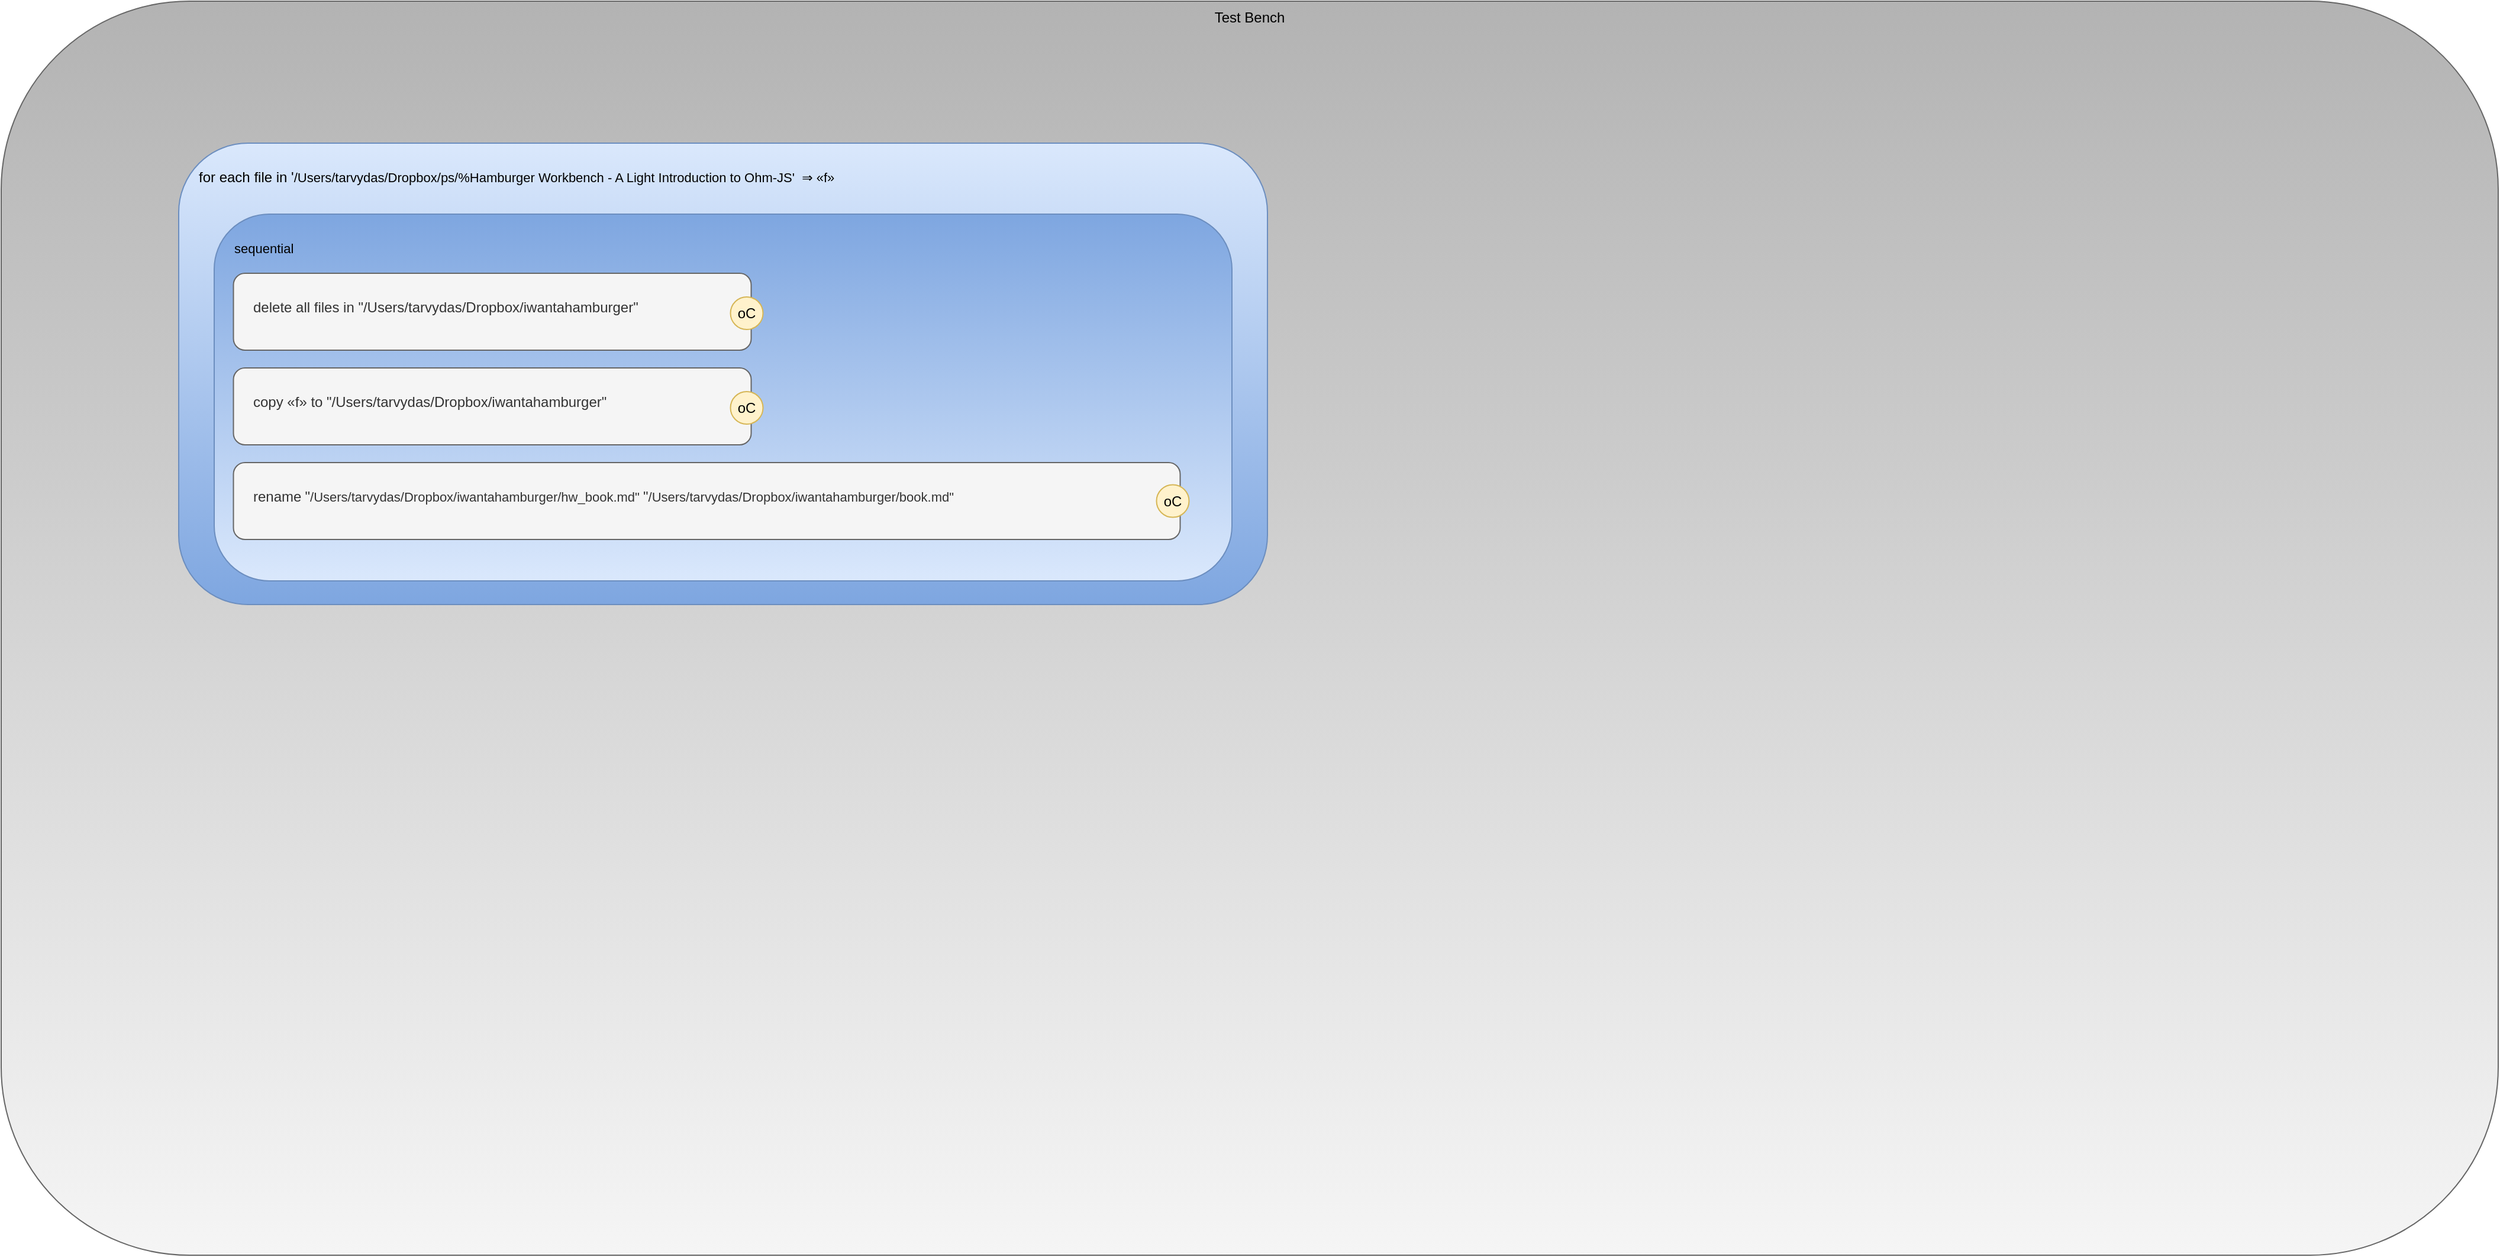 <mxfile version="14.6.13" type="device"><diagram id="fo9xvGcHm88d3B_x5weG" name="testbench"><mxGraphModel dx="998" dy="1540" grid="1" gridSize="10" guides="1" tooltips="1" connect="1" arrows="1" fold="1" page="1" pageScale="1" pageWidth="1100" pageHeight="850" math="0" shadow="0"><root><mxCell id="0"/><mxCell id="1" parent="0"/><mxCell id="TovHJiwwyZonmQ_bTznv-1" value="Test Bench" style="rounded=1;whiteSpace=wrap;html=1;horizontal=1;verticalAlign=top;gradientColor=#b3b3b3;fillColor=#f5f5f5;strokeColor=#666666;gradientDirection=north;" parent="1" vertex="1"><mxGeometry x="40" y="-780" width="2110" height="1060" as="geometry"/></mxCell><mxCell id="TovHJiwwyZonmQ_bTznv-13" value="&lt;div&gt;&lt;span&gt;for each file in '&lt;/span&gt;&lt;span style=&quot;font-size: 11px&quot;&gt;/Users/tarvydas/Dropbox/ps/%Hamburger Workbench - A Light Introduction to Ohm-JS'&amp;nbsp;&lt;/span&gt;&lt;span style=&quot;font-size: 11px&quot;&gt;&amp;nbsp;⇒ «f»&lt;/span&gt;&lt;/div&gt;" style="rounded=1;whiteSpace=wrap;html=1;fillColor=#dae8fc;strokeColor=#6c8ebf;gradientColor=#7ea6e0;verticalAlign=top;align=left;spacingLeft=15;spacingTop=15;" parent="1" vertex="1"><mxGeometry x="190" y="-660" width="920" height="390" as="geometry"/></mxCell><mxCell id="lLxG6PJgcpTXuLp3OtVY-90" value="&lt;span style=&quot;font-size: 11px&quot;&gt;sequential&lt;br&gt;&lt;/span&gt;" style="rounded=1;whiteSpace=wrap;html=1;fillColor=#dae8fc;strokeColor=#6c8ebf;gradientColor=#7ea6e0;gradientDirection=north;verticalAlign=top;align=left;spacingLeft=15;spacingTop=15;" vertex="1" parent="1"><mxGeometry x="220" y="-600" width="860" height="310" as="geometry"/></mxCell><mxCell id="lLxG6PJgcpTXuLp3OtVY-84" value="copy «f» to &quot;/Users/tarvydas/Dropbox/iwantahamburger&quot;" style="rounded=1;whiteSpace=wrap;html=1;gradientDirection=north;verticalAlign=top;fillColor=#f5f5f5;strokeColor=#666666;fontColor=#333333;align=left;spacingLeft=15;spacingTop=15;" vertex="1" parent="1"><mxGeometry x="236.25" y="-470" width="437.5" height="65" as="geometry"/></mxCell><mxCell id="lLxG6PJgcpTXuLp3OtVY-85" value="oC" style="ellipse;whiteSpace=wrap;html=1;aspect=fixed;verticalAlign=middle;fillColor=#fff2cc;strokeColor=#d6b656;align=center;spacingLeft=0;spacingTop=0;" vertex="1" parent="1"><mxGeometry x="656.25" y="-450" width="27.5" height="27.5" as="geometry"/></mxCell><mxCell id="lLxG6PJgcpTXuLp3OtVY-86" value="&lt;div&gt;delete all files in &quot;/Users/tarvydas/Dropbox/iwantahamburger&quot;&lt;/div&gt;" style="rounded=1;whiteSpace=wrap;html=1;gradientDirection=north;verticalAlign=top;fillColor=#f5f5f5;strokeColor=#666666;fontColor=#333333;align=left;spacingLeft=15;spacingTop=15;" vertex="1" parent="1"><mxGeometry x="236.25" y="-550" width="437.5" height="65" as="geometry"/></mxCell><mxCell id="lLxG6PJgcpTXuLp3OtVY-87" value="oC" style="ellipse;whiteSpace=wrap;html=1;aspect=fixed;verticalAlign=middle;fillColor=#fff2cc;strokeColor=#d6b656;align=center;spacingLeft=0;spacingTop=0;" vertex="1" parent="1"><mxGeometry x="656.25" y="-530" width="27.5" height="27.5" as="geometry"/></mxCell><mxCell id="lLxG6PJgcpTXuLp3OtVY-88" value="rename&lt;span style=&quot;font-size: 11px&quot;&gt; &lt;/span&gt;&quot;&lt;span style=&quot;font-size: 11px&quot;&gt;/Users/tarvydas/Dropbox/iwantahamburger/hw_book.md&quot;&lt;/span&gt;&lt;span style=&quot;font-size: 11px&quot;&gt;&amp;nbsp;&lt;/span&gt;&quot;&lt;span style=&quot;font-size: 11px&quot;&gt;/Users/tarvydas/Dropbox/iwantahamburger/book.md&quot;&lt;/span&gt;&lt;span style=&quot;font-family: &amp;#34;menlo&amp;#34; ; font-size: 11px&quot;&gt;&lt;br&gt;&lt;/span&gt;" style="rounded=1;whiteSpace=wrap;html=1;gradientDirection=north;verticalAlign=top;fillColor=#f5f5f5;strokeColor=#666666;fontColor=#333333;align=left;spacingLeft=15;spacingTop=15;" vertex="1" parent="1"><mxGeometry x="236.25" y="-390" width="800" height="65" as="geometry"/></mxCell><mxCell id="lLxG6PJgcpTXuLp3OtVY-89" value="oC" style="ellipse;whiteSpace=wrap;html=1;aspect=fixed;verticalAlign=middle;fillColor=#fff2cc;strokeColor=#d6b656;align=center;spacingLeft=0;spacingTop=0;" vertex="1" parent="1"><mxGeometry x="1016.25" y="-371.25" width="27.5" height="27.5" as="geometry"/></mxCell></root></mxGraphModel></diagram></mxfile>